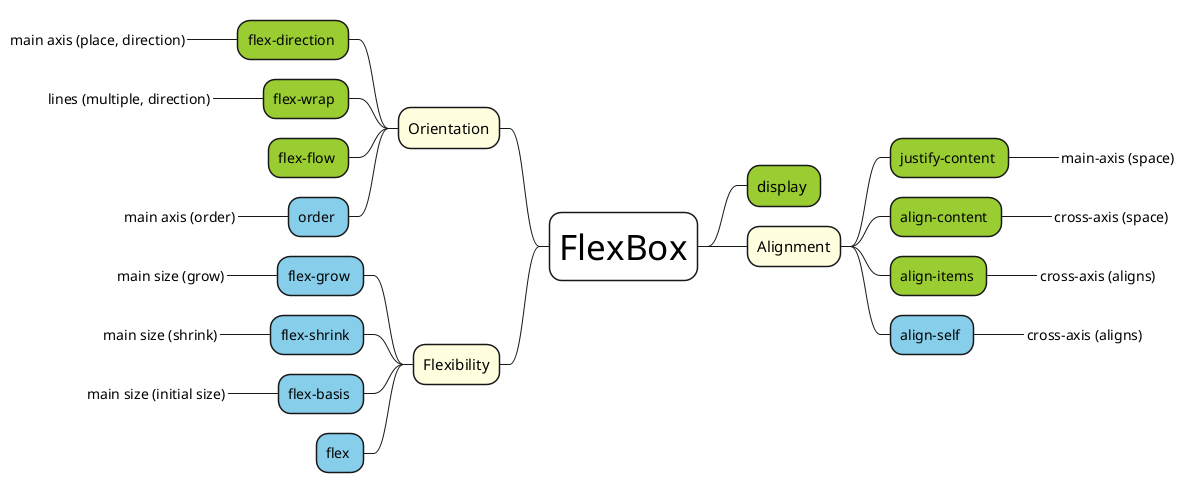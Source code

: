 @startmindmap
<style>
mindmapDiagram {
  Node {
    BackGroundColor white
  }
  rootNode {
    FontSize 35
  }
  :depth(1) {
    FontSize 15
    BackGroundColor LightYellow
  }
  .containerStyle * {
    BackgroundColor YellowGreen
  }
  .itemStyle * {
    BackgroundColor SkyBlue
  }
}
</style>
+ FlexBox
' ++ W3C TR
' +++_ CSS Flexible Box Layout Module Level 1 https://www.w3.org/TR/css-flexbox-1/
' +++_ CSS Box Alignment Module Level 3 https://www.w3.org/TR/css-align-3/
-- Orientation
--- flex-direction <<containerStyle>>
----_ main axis (place, direction)
--- flex-wrap <<containerStyle>>
----_ lines (multiple, direction)
--- flex-flow <<containerStyle>>
--- order <<itemStyle>>
----_ main axis (order)
-- Flexibility
--- flex-grow <<itemStyle>>
----_ main size (grow)
--- flex-shrink <<itemStyle>>
----_ main size (shrink)
--- flex-basis <<itemStyle>>
----_ main size (initial size)
--- flex <<itemStyle>>
++ display <<containerStyle>>
++ Alignment
+++ justify-content <<containerStyle>>
++++_ main-axis (space)
+++ align-content <<containerStyle>>
++++_  cross-axis (space)
+++ align-items <<containerStyle>>
++++_  cross-axis (aligns)
+++ align-self <<itemStyle>>
++++_  cross-axis (aligns)
@endmindmap
